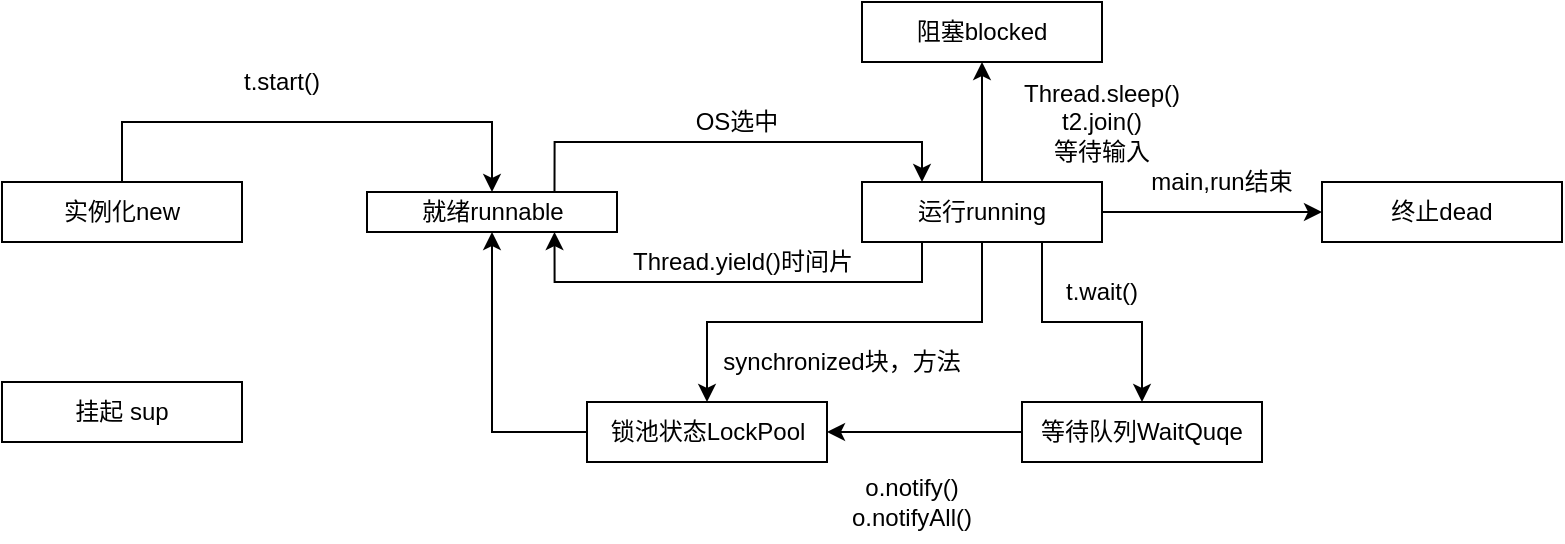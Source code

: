 <mxfile version="10.3.5" type="github"><diagram id="W6Y9eIPuN1CUzbKv96vU" name="Page-1"><mxGraphModel dx="840" dy="462" grid="1" gridSize="10" guides="1" tooltips="1" connect="1" arrows="1" fold="1" page="1" pageScale="1" pageWidth="827" pageHeight="1169" math="0" shadow="0"><root><mxCell id="0"/><mxCell id="1" parent="0"/><mxCell id="66fY28CiwXZmnQMeY5bw-10" value="" style="edgeStyle=orthogonalEdgeStyle;rounded=0;orthogonalLoop=1;jettySize=auto;exitX=0.5;exitY=1;exitDx=0;exitDy=0;html=1;labelBorderColor=none;" edge="1" parent="1" source="66fY28CiwXZmnQMeY5bw-1" target="66fY28CiwXZmnQMeY5bw-2"><mxGeometry relative="1" as="geometry"><Array as="points"><mxPoint x="120" y="130"/><mxPoint x="120" y="130"/></Array></mxGeometry></mxCell><mxCell id="66fY28CiwXZmnQMeY5bw-1" value="实例化new" style="rounded=0;whiteSpace=wrap;html=1;" vertex="1" parent="1"><mxGeometry x="10" y="160" width="120" height="30" as="geometry"/></mxCell><mxCell id="66fY28CiwXZmnQMeY5bw-24" style="edgeStyle=orthogonalEdgeStyle;rounded=0;orthogonalLoop=1;jettySize=auto;html=1;exitX=0.75;exitY=0;exitDx=0;exitDy=0;entryX=0.25;entryY=0;entryDx=0;entryDy=0;" edge="1" parent="1" source="66fY28CiwXZmnQMeY5bw-2" target="66fY28CiwXZmnQMeY5bw-3"><mxGeometry relative="1" as="geometry"><mxPoint x="310" y="180" as="targetPoint"/></mxGeometry></mxCell><mxCell id="66fY28CiwXZmnQMeY5bw-2" value="就绪runnable" style="rounded=0;whiteSpace=wrap;html=1;" vertex="1" parent="1"><mxGeometry x="192.5" y="165" width="125" height="20" as="geometry"/></mxCell><mxCell id="66fY28CiwXZmnQMeY5bw-8" value="挂起 sup" style="rounded=0;whiteSpace=wrap;html=1;" vertex="1" parent="1"><mxGeometry x="10" y="260" width="120" height="30" as="geometry"/></mxCell><mxCell id="66fY28CiwXZmnQMeY5bw-21" style="edgeStyle=orthogonalEdgeStyle;rounded=0;orthogonalLoop=1;jettySize=auto;html=1;exitX=0.5;exitY=0;exitDx=0;exitDy=0;entryX=0.5;entryY=1;entryDx=0;entryDy=0;" edge="1" parent="1" source="66fY28CiwXZmnQMeY5bw-3" target="66fY28CiwXZmnQMeY5bw-4"><mxGeometry relative="1" as="geometry"/></mxCell><mxCell id="66fY28CiwXZmnQMeY5bw-25" style="edgeStyle=orthogonalEdgeStyle;rounded=0;orthogonalLoop=1;jettySize=auto;html=1;exitX=0.25;exitY=1;exitDx=0;exitDy=0;entryX=0.75;entryY=1;entryDx=0;entryDy=0;" edge="1" parent="1" source="66fY28CiwXZmnQMeY5bw-3" target="66fY28CiwXZmnQMeY5bw-2"><mxGeometry relative="1" as="geometry"/></mxCell><mxCell id="66fY28CiwXZmnQMeY5bw-26" style="edgeStyle=orthogonalEdgeStyle;rounded=0;orthogonalLoop=1;jettySize=auto;html=1;exitX=0.75;exitY=1;exitDx=0;exitDy=0;" edge="1" parent="1" source="66fY28CiwXZmnQMeY5bw-3" target="66fY28CiwXZmnQMeY5bw-7"><mxGeometry relative="1" as="geometry"/></mxCell><mxCell id="66fY28CiwXZmnQMeY5bw-29" style="edgeStyle=orthogonalEdgeStyle;rounded=0;orthogonalLoop=1;jettySize=auto;html=1;exitX=1;exitY=0.5;exitDx=0;exitDy=0;entryX=0;entryY=0.5;entryDx=0;entryDy=0;" edge="1" parent="1" source="66fY28CiwXZmnQMeY5bw-3" target="66fY28CiwXZmnQMeY5bw-5"><mxGeometry relative="1" as="geometry"/></mxCell><mxCell id="66fY28CiwXZmnQMeY5bw-31" style="edgeStyle=orthogonalEdgeStyle;rounded=0;orthogonalLoop=1;jettySize=auto;html=1;exitX=0.5;exitY=1;exitDx=0;exitDy=0;" edge="1" parent="1" source="66fY28CiwXZmnQMeY5bw-3" target="66fY28CiwXZmnQMeY5bw-6"><mxGeometry relative="1" as="geometry"/></mxCell><mxCell id="66fY28CiwXZmnQMeY5bw-3" value="运行running" style="rounded=0;whiteSpace=wrap;html=1;" vertex="1" parent="1"><mxGeometry x="440" y="160" width="120" height="30" as="geometry"/></mxCell><mxCell id="66fY28CiwXZmnQMeY5bw-4" value="阻塞blocked" style="rounded=0;whiteSpace=wrap;html=1;" vertex="1" parent="1"><mxGeometry x="440" y="70" width="120" height="30" as="geometry"/></mxCell><mxCell id="66fY28CiwXZmnQMeY5bw-5" value="终止dead" style="rounded=0;whiteSpace=wrap;html=1;" vertex="1" parent="1"><mxGeometry x="670" y="160" width="120" height="30" as="geometry"/></mxCell><mxCell id="66fY28CiwXZmnQMeY5bw-40" style="edgeStyle=orthogonalEdgeStyle;rounded=0;orthogonalLoop=1;jettySize=auto;html=1;exitX=0;exitY=0.5;exitDx=0;exitDy=0;entryX=0.5;entryY=1;entryDx=0;entryDy=0;" edge="1" parent="1" source="66fY28CiwXZmnQMeY5bw-6" target="66fY28CiwXZmnQMeY5bw-2"><mxGeometry relative="1" as="geometry"/></mxCell><mxCell id="66fY28CiwXZmnQMeY5bw-6" value="锁池状态LockPool" style="rounded=0;whiteSpace=wrap;html=1;" vertex="1" parent="1"><mxGeometry x="302.5" y="270" width="120" height="30" as="geometry"/></mxCell><mxCell id="66fY28CiwXZmnQMeY5bw-35" style="edgeStyle=orthogonalEdgeStyle;rounded=0;orthogonalLoop=1;jettySize=auto;html=1;exitX=0;exitY=0.5;exitDx=0;exitDy=0;entryX=1;entryY=0.5;entryDx=0;entryDy=0;" edge="1" parent="1" source="66fY28CiwXZmnQMeY5bw-7" target="66fY28CiwXZmnQMeY5bw-6"><mxGeometry relative="1" as="geometry"/></mxCell><mxCell id="66fY28CiwXZmnQMeY5bw-7" value="等待队列WaitQuqe" style="rounded=0;whiteSpace=wrap;html=1;" vertex="1" parent="1"><mxGeometry x="520" y="270" width="120" height="30" as="geometry"/></mxCell><mxCell id="66fY28CiwXZmnQMeY5bw-11" value="t.start()" style="text;html=1;strokeColor=none;fillColor=none;align=center;verticalAlign=middle;whiteSpace=wrap;rounded=0;" vertex="1" parent="1"><mxGeometry x="130" y="100" width="40" height="20" as="geometry"/></mxCell><mxCell id="66fY28CiwXZmnQMeY5bw-15" value="Thread.yield()时间片&lt;br&gt;" style="text;html=1;strokeColor=none;fillColor=none;align=center;verticalAlign=middle;whiteSpace=wrap;rounded=0;" vertex="1" parent="1"><mxGeometry x="302.5" y="185" width="155" height="30" as="geometry"/></mxCell><mxCell id="66fY28CiwXZmnQMeY5bw-16" value="OS选中" style="text;html=1;strokeColor=none;fillColor=none;align=center;verticalAlign=middle;whiteSpace=wrap;rounded=0;" vertex="1" parent="1"><mxGeometry x="350" y="120" width="55" height="20" as="geometry"/></mxCell><mxCell id="66fY28CiwXZmnQMeY5bw-22" value="t.wait()" style="text;html=1;strokeColor=none;fillColor=none;align=center;verticalAlign=middle;whiteSpace=wrap;rounded=0;" vertex="1" parent="1"><mxGeometry x="540" y="205" width="40" height="20" as="geometry"/></mxCell><mxCell id="66fY28CiwXZmnQMeY5bw-30" value="main,run结束" style="text;html=1;strokeColor=none;fillColor=none;align=center;verticalAlign=middle;whiteSpace=wrap;rounded=0;" vertex="1" parent="1"><mxGeometry x="580" y="150" width="80" height="20" as="geometry"/></mxCell><mxCell id="66fY28CiwXZmnQMeY5bw-34" value="synchronized块，方法" style="text;html=1;strokeColor=none;fillColor=none;align=center;verticalAlign=middle;whiteSpace=wrap;rounded=0;" vertex="1" parent="1"><mxGeometry x="360" y="240" width="140" height="20" as="geometry"/></mxCell><mxCell id="66fY28CiwXZmnQMeY5bw-36" value="o.notify()&lt;br&gt;o.notifyAll()&lt;br&gt;" style="text;html=1;strokeColor=none;fillColor=none;align=center;verticalAlign=middle;whiteSpace=wrap;rounded=0;" vertex="1" parent="1"><mxGeometry x="430" y="300" width="70" height="40" as="geometry"/></mxCell><mxCell id="66fY28CiwXZmnQMeY5bw-37" value="Thread.sleep()&lt;br&gt;t2.join()&lt;br&gt;等待输入&lt;br&gt;" style="text;html=1;strokeColor=none;fillColor=none;align=center;verticalAlign=middle;whiteSpace=wrap;rounded=0;" vertex="1" parent="1"><mxGeometry x="520" y="110" width="80" height="40" as="geometry"/></mxCell></root></mxGraphModel></diagram></mxfile>